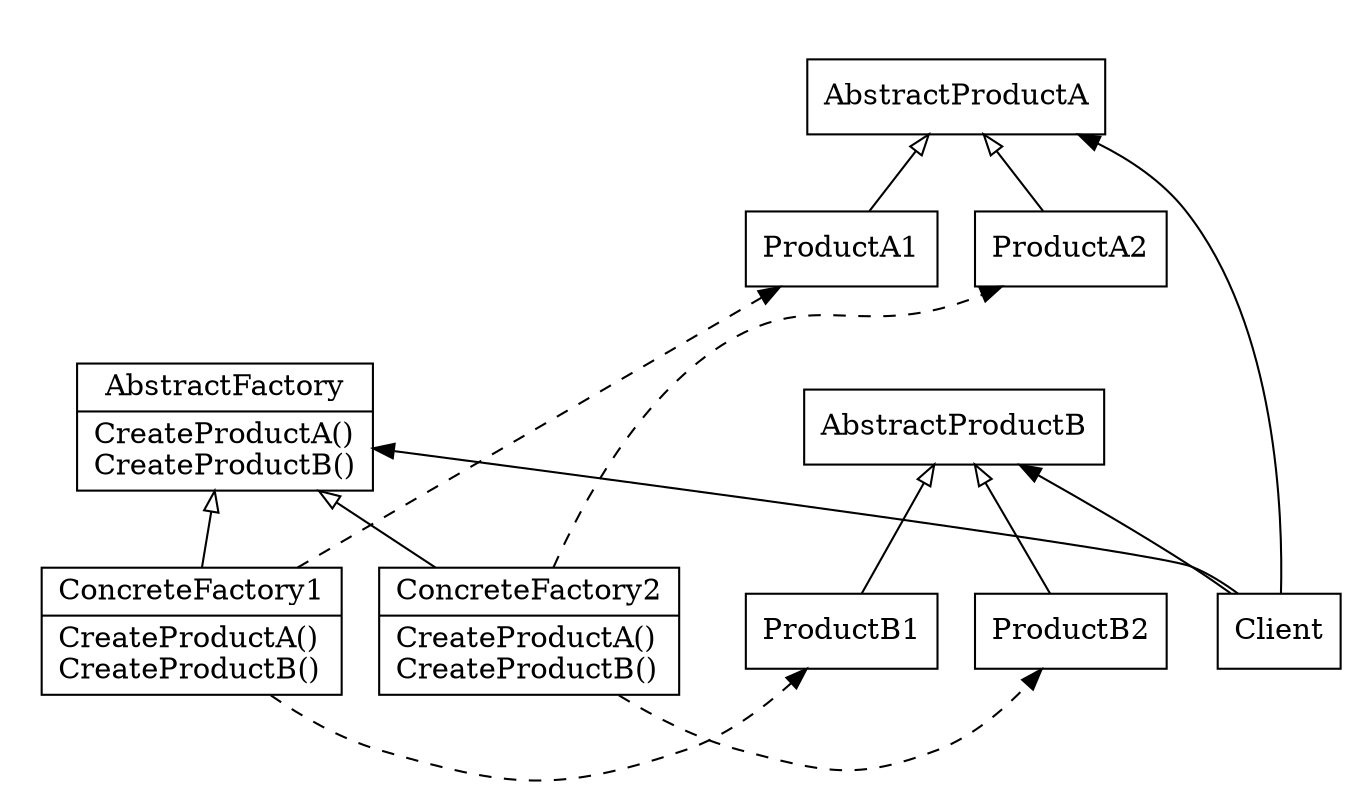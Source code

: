 digraph AF {
	graph [rankdir=BT style=invis]
	node [shape=record]
	edge [arrowhead=empty]
	subgraph cluster_0 {
		AbstractFactory [label="{AbstractFactory|CreateProductA()\lCreateProductB()\l}"]
		ConcreteFactory2 [label="{ConcreteFactory2|CreateProductA()\lCreateProductB()\l}"]
		ConcreteFactory1 [label="{ConcreteFactory1|CreateProductA()\lCreateProductB()\l}"]
		ConcreteFactory1 -> AbstractFactory
		ConcreteFactory2 -> AbstractFactory
	}
	subgraph cluster_1 {
		subgraph cluster_A {
			AbstractProductA
			ProductA2
			ProductA1
			ProductA2 -> AbstractProductA
			ProductA1 -> AbstractProductA
		}
		subgraph cluster_B {
			AbstractProductB
			ProductB2
			ProductB1
			ProductB2 -> AbstractProductB
			ProductB1 -> AbstractProductB
		}
		AbstractProductB -> ProductA1 [style=invis]
		AbstractProductB -> ProductA2 [style=invis]
	}
	Client
	edge [arrowhead=normal constraint=false style=dashed]
	ConcreteFactory1 -> ProductA1
	ConcreteFactory2 -> ProductA2
	ConcreteFactory1 -> ProductB1
	ConcreteFactory2 -> ProductB2
	edge [style=solid]
	Client -> AbstractFactory
	Client -> AbstractProductA
	Client -> AbstractProductB
}
